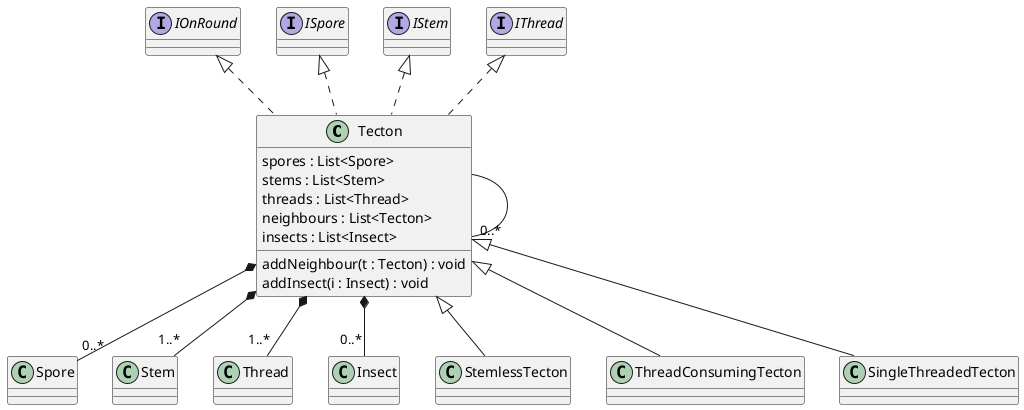 @startuml tecton

Tecton *-- "0..*" Spore
Tecton *-- "1..*" Stem
Tecton *-- "1..*" Thread
Tecton *-- "0..*" Insect
Tecton --- "0..*" Tecton
class Tecton implements IOnRound, ISpore, IStem, IThread{
    spores : List<Spore>
    stems : List<Stem>
    threads : List<Thread>
    neighbours : List<Tecton>
    insects : List<Insect>
    addNeighbour(t : Tecton) : void
    addInsect(i : Insect) : void
}

class StemlessTecton extends Tecton {}
class ThreadConsumingTecton extends Tecton {}
class SingleThreadedTecton extends Tecton {}
@enduml